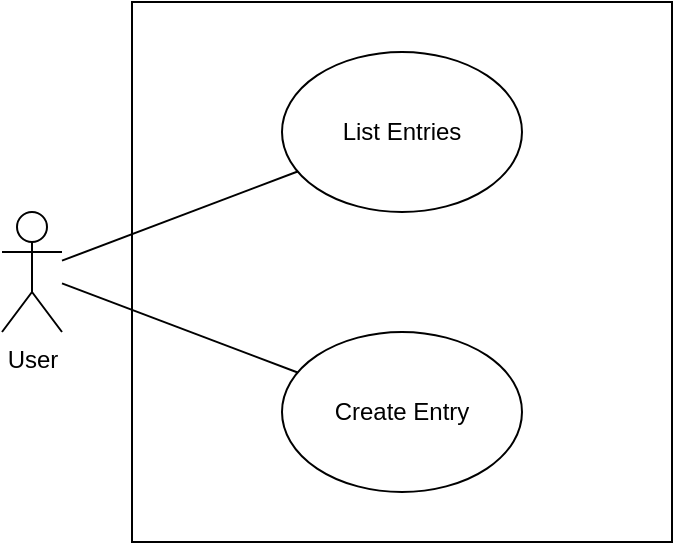 <mxfile version="15.0.3" type="device"><diagram id="KqrKa4PSHvCsaPYmw5w2" name="Page-1"><mxGraphModel dx="1038" dy="487" grid="1" gridSize="10" guides="1" tooltips="1" connect="1" arrows="1" fold="1" page="1" pageScale="1" pageWidth="850" pageHeight="1100" math="0" shadow="0"><root><mxCell id="0"/><mxCell id="1" parent="0"/><mxCell id="JCgOAmfIcSzGhQspwgTl-2" value="" style="rounded=0;whiteSpace=wrap;html=1;" parent="1" vertex="1"><mxGeometry x="235" y="420" width="270" height="270" as="geometry"/></mxCell><mxCell id="JCgOAmfIcSzGhQspwgTl-7" style="rounded=0;orthogonalLoop=1;jettySize=auto;html=1;endArrow=none;endFill=0;" parent="1" source="JCgOAmfIcSzGhQspwgTl-3" target="JCgOAmfIcSzGhQspwgTl-6" edge="1"><mxGeometry relative="1" as="geometry"/></mxCell><mxCell id="JCgOAmfIcSzGhQspwgTl-8" style="edgeStyle=none;rounded=0;orthogonalLoop=1;jettySize=auto;html=1;endArrow=none;endFill=0;" parent="1" source="JCgOAmfIcSzGhQspwgTl-3" target="JCgOAmfIcSzGhQspwgTl-5" edge="1"><mxGeometry relative="1" as="geometry"/></mxCell><mxCell id="JCgOAmfIcSzGhQspwgTl-3" value="User" style="shape=umlActor;verticalLabelPosition=bottom;verticalAlign=top;html=1;outlineConnect=0;" parent="1" vertex="1"><mxGeometry x="170" y="525" width="30" height="60" as="geometry"/></mxCell><mxCell id="JCgOAmfIcSzGhQspwgTl-5" value="Create Entry" style="ellipse;whiteSpace=wrap;html=1;" parent="1" vertex="1"><mxGeometry x="310" y="585" width="120" height="80" as="geometry"/></mxCell><mxCell id="JCgOAmfIcSzGhQspwgTl-6" value="List Entries" style="ellipse;whiteSpace=wrap;html=1;" parent="1" vertex="1"><mxGeometry x="310" y="445" width="120" height="80" as="geometry"/></mxCell></root></mxGraphModel></diagram></mxfile>